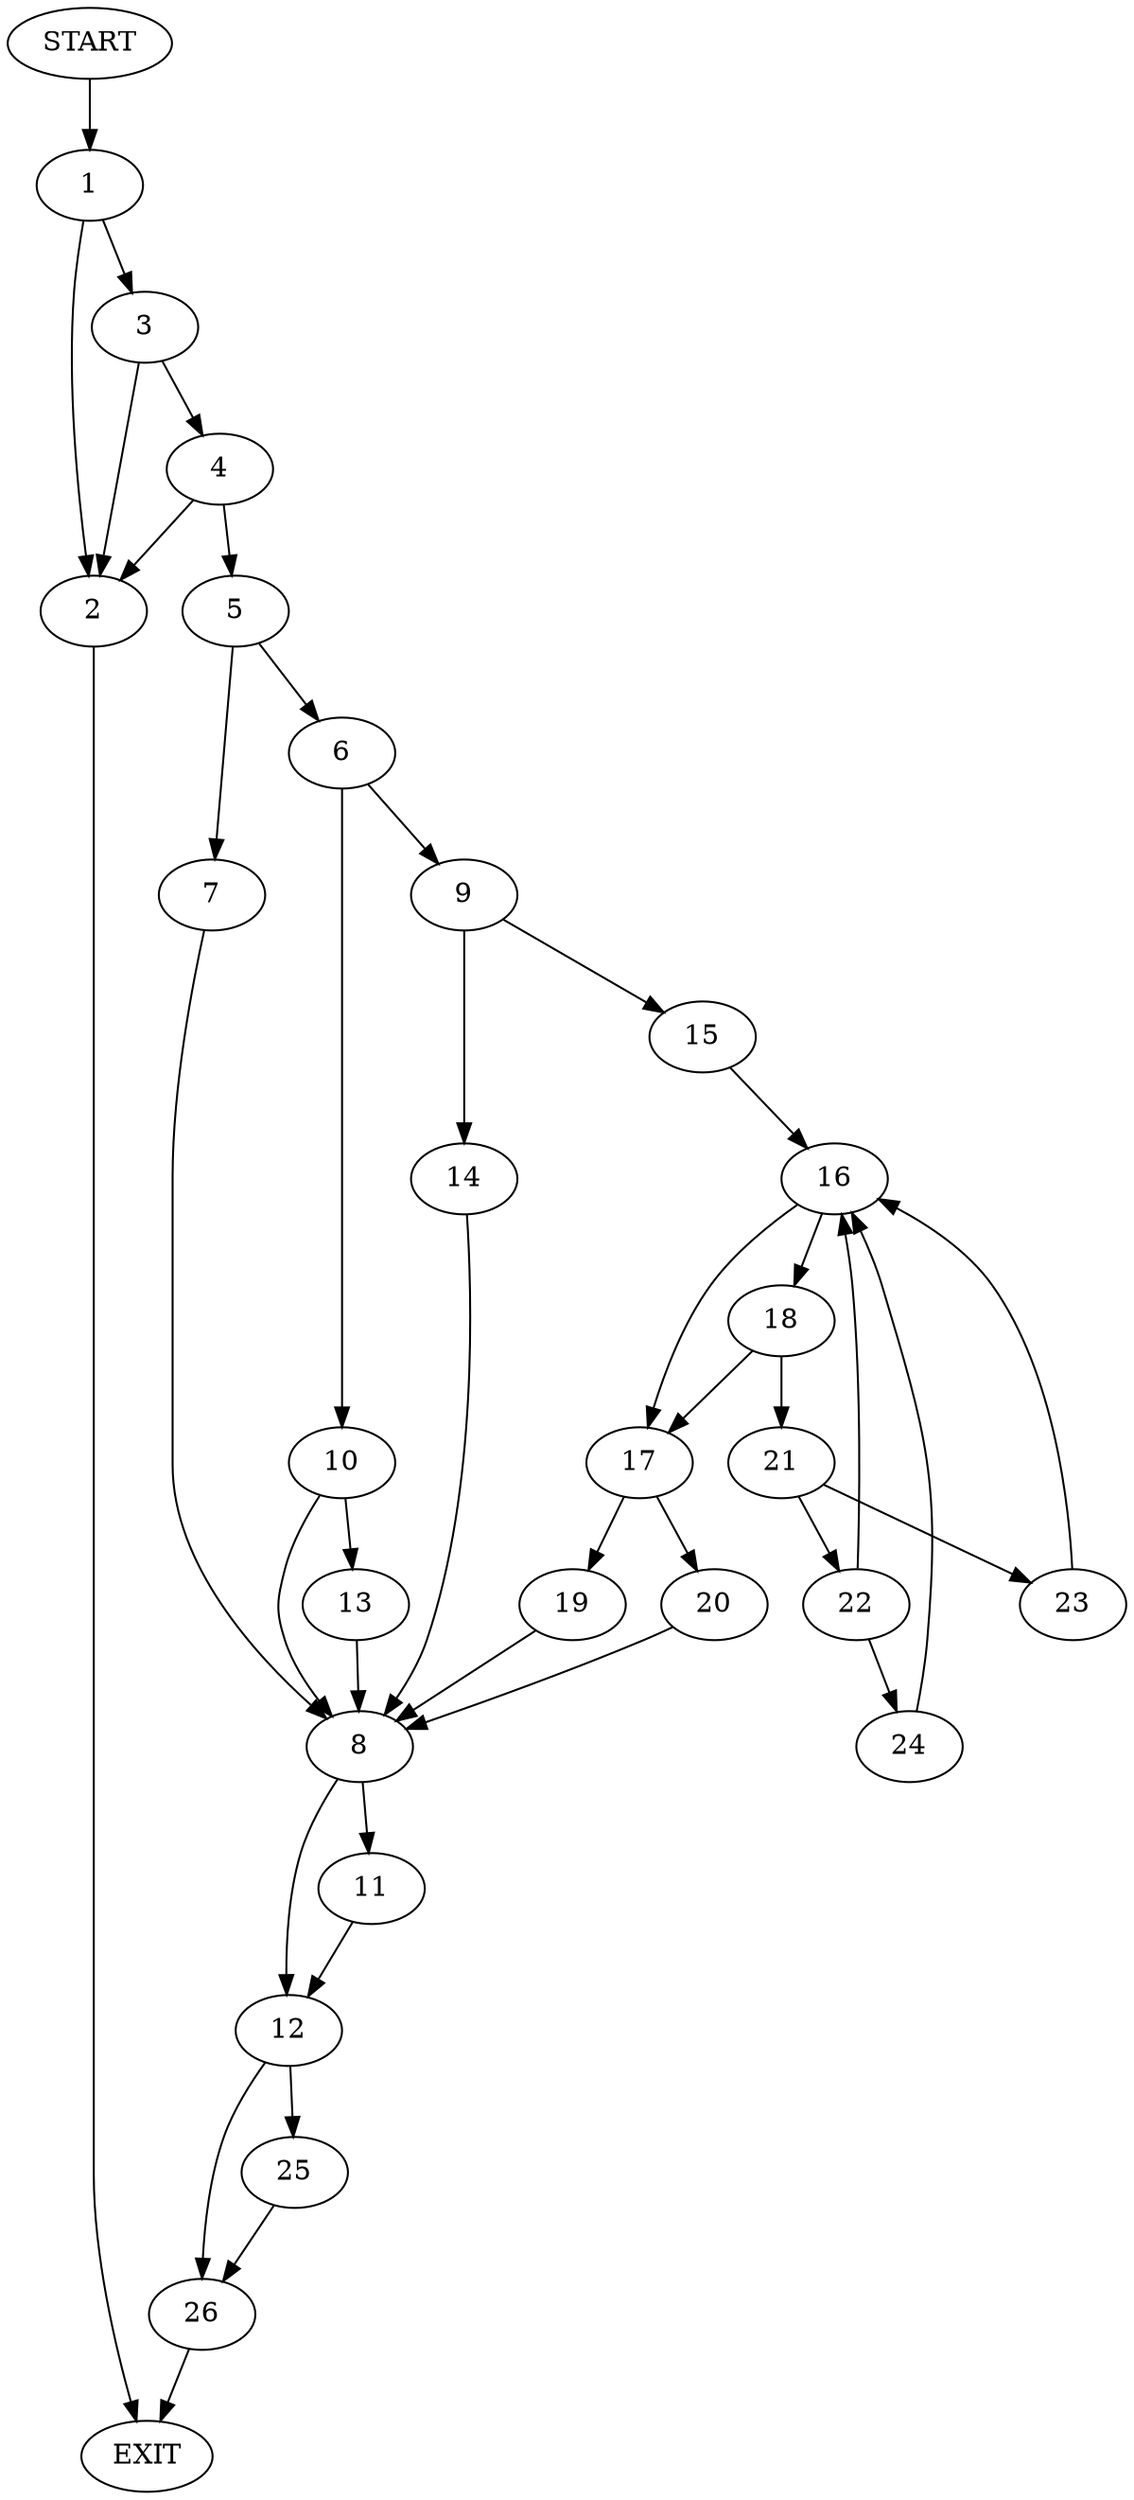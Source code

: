 digraph {
0 [label="START"]
27 [label="EXIT"]
0 -> 1
1 -> 2
1 -> 3
3 -> 4
3 -> 2
2 -> 27
4 -> 5
4 -> 2
5 -> 6
5 -> 7
7 -> 8
6 -> 9
6 -> 10
8 -> 11
8 -> 12
10 -> 13
10 -> 8
9 -> 14
9 -> 15
13 -> 8
14 -> 8
15 -> 16
16 -> 17
16 -> 18
17 -> 19
17 -> 20
18 -> 17
18 -> 21
21 -> 22
21 -> 23
22 -> 16
22 -> 24
23 -> 16
24 -> 16
19 -> 8
20 -> 8
11 -> 12
12 -> 25
12 -> 26
26 -> 27
25 -> 26
}
